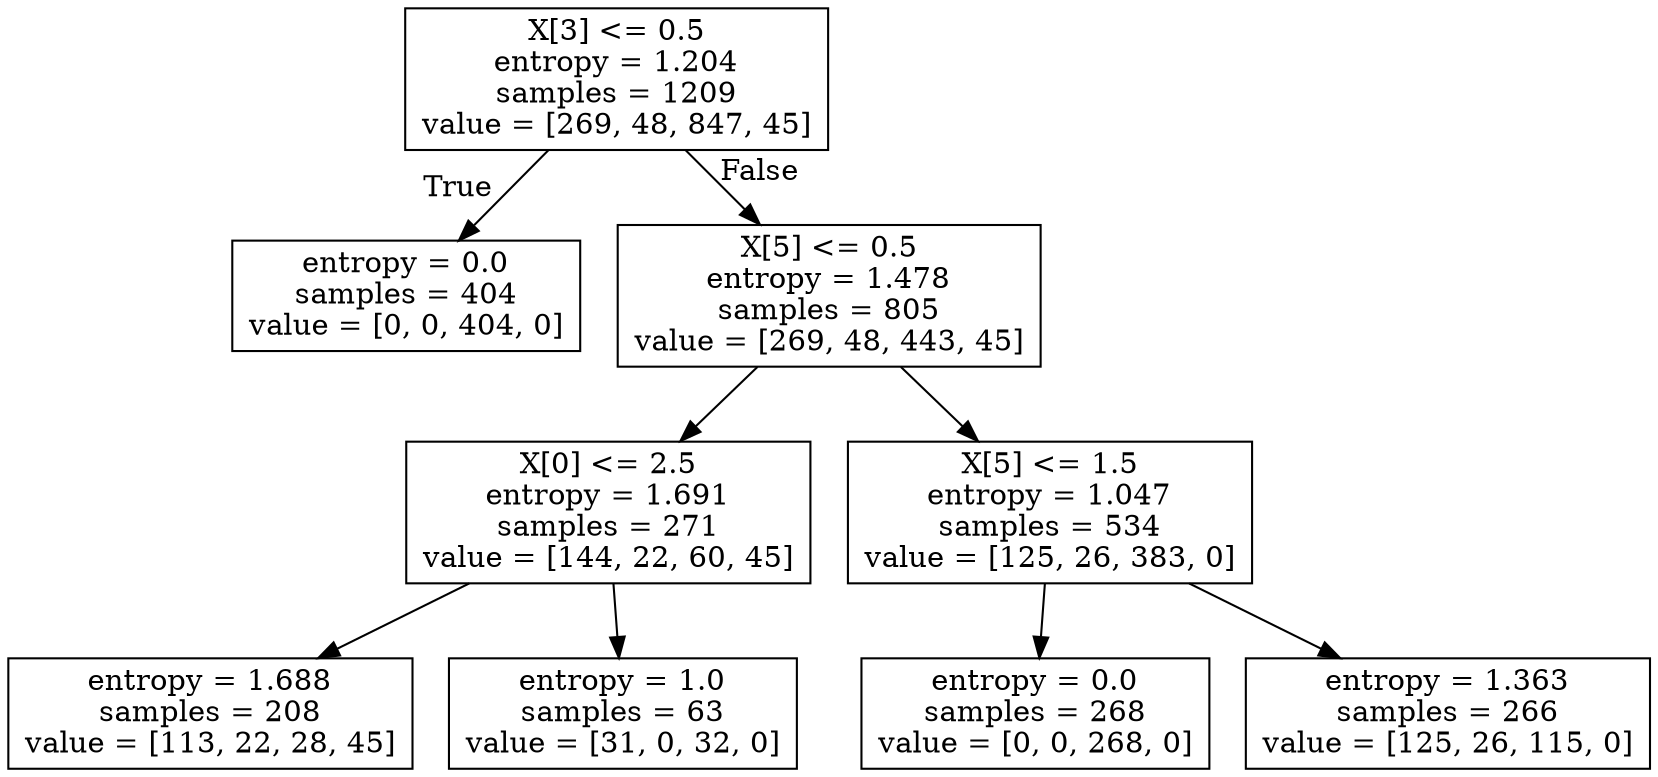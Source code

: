 digraph Tree {
node [shape=box] ;
0 [label="X[3] <= 0.5\nentropy = 1.204\nsamples = 1209\nvalue = [269, 48, 847, 45]"] ;
1 [label="entropy = 0.0\nsamples = 404\nvalue = [0, 0, 404, 0]"] ;
0 -> 1 [labeldistance=2.5, labelangle=45, headlabel="True"] ;
2 [label="X[5] <= 0.5\nentropy = 1.478\nsamples = 805\nvalue = [269, 48, 443, 45]"] ;
0 -> 2 [labeldistance=2.5, labelangle=-45, headlabel="False"] ;
3 [label="X[0] <= 2.5\nentropy = 1.691\nsamples = 271\nvalue = [144, 22, 60, 45]"] ;
2 -> 3 ;
4 [label="entropy = 1.688\nsamples = 208\nvalue = [113, 22, 28, 45]"] ;
3 -> 4 ;
5 [label="entropy = 1.0\nsamples = 63\nvalue = [31, 0, 32, 0]"] ;
3 -> 5 ;
6 [label="X[5] <= 1.5\nentropy = 1.047\nsamples = 534\nvalue = [125, 26, 383, 0]"] ;
2 -> 6 ;
7 [label="entropy = 0.0\nsamples = 268\nvalue = [0, 0, 268, 0]"] ;
6 -> 7 ;
8 [label="entropy = 1.363\nsamples = 266\nvalue = [125, 26, 115, 0]"] ;
6 -> 8 ;
}